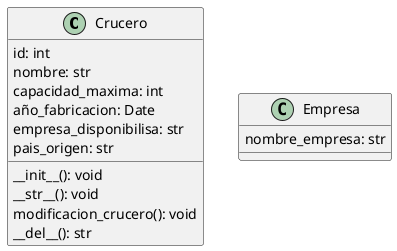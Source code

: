 @startuml
class Crucero {
    id: int
    nombre: str
    capacidad_maxima: int
    año_fabricacion: Date
    empresa_disponibilisa: str
    pais_origen: str

    __init__(): void
    __str__(): void
    modificacion_crucero(): void
    __del__(): str
}

class Empresa {
    nombre_empresa: str
    
}

@enduml